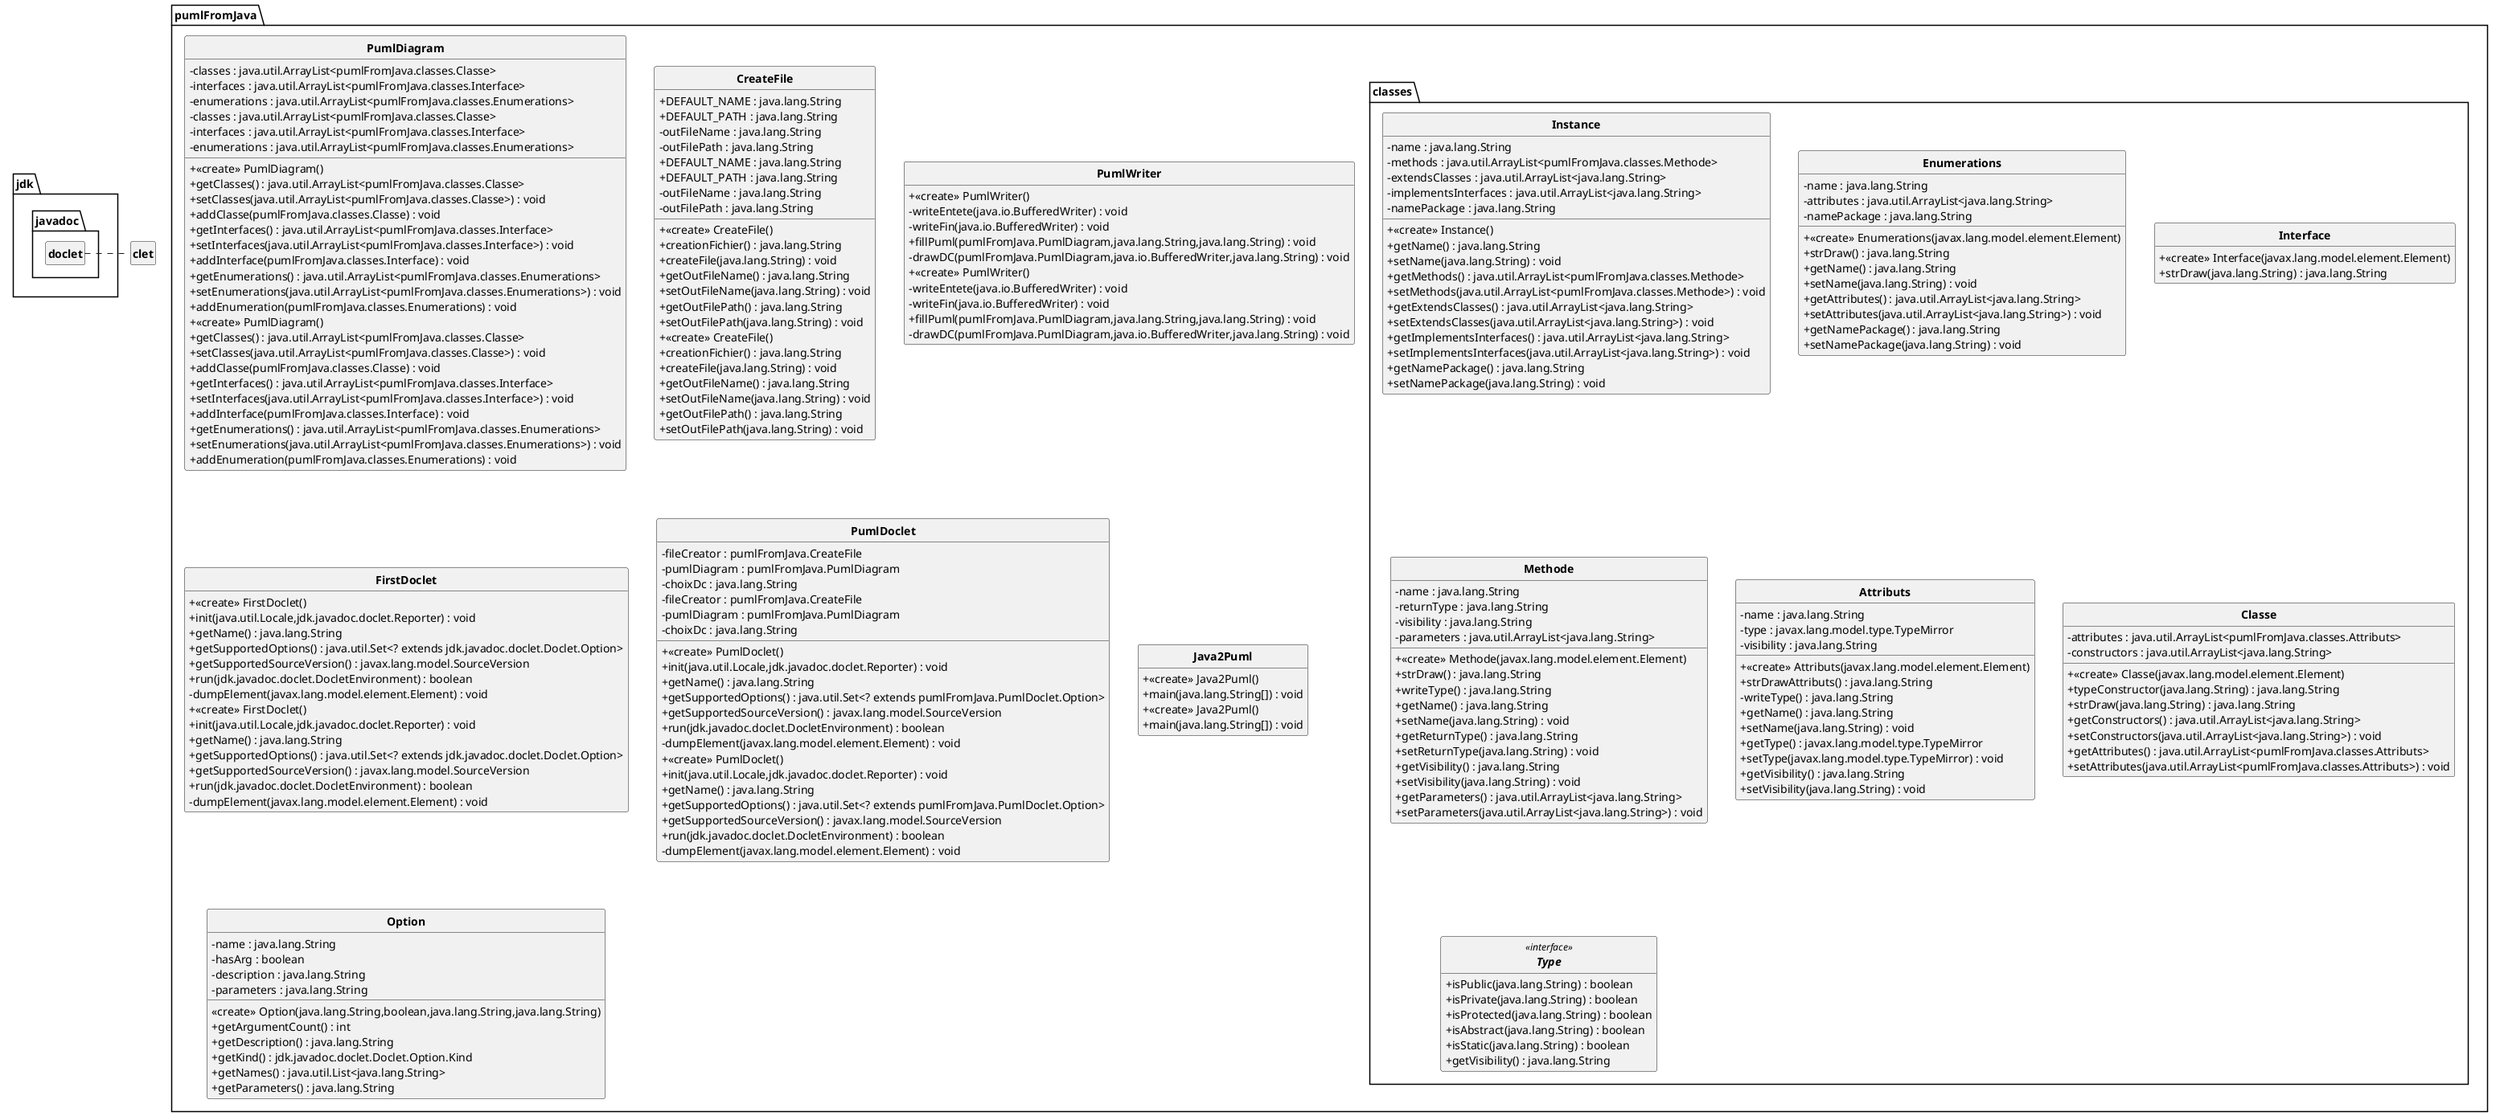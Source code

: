 @startuml
'https://plantuml.com/class-diagram
skinparam classAttributeIconSize 0
skinparam classFontStyle Bold
skinparam style strictuml
hide empty members

class pumlFromJava.PumlDiagram {
- classes : java.util.ArrayList<pumlFromJava.classes.Classe>
- interfaces : java.util.ArrayList<pumlFromJava.classes.Interface>
- enumerations : java.util.ArrayList<pumlFromJava.classes.Enumerations>
+<<create>> PumlDiagram()
+ getClasses() : java.util.ArrayList<pumlFromJava.classes.Classe>
+ setClasses(java.util.ArrayList<pumlFromJava.classes.Classe>) : void
+ addClasse(pumlFromJava.classes.Classe) : void
+ getInterfaces() : java.util.ArrayList<pumlFromJava.classes.Interface>
+ setInterfaces(java.util.ArrayList<pumlFromJava.classes.Interface>) : void
+ addInterface(pumlFromJava.classes.Interface) : void
+ getEnumerations() : java.util.ArrayList<pumlFromJava.classes.Enumerations>
+ setEnumerations(java.util.ArrayList<pumlFromJava.classes.Enumerations>) : void
+ addEnumeration(pumlFromJava.classes.Enumerations) : void
}
class pumlFromJava.CreateFile {
+ DEFAULT_NAME : java.lang.String
+ DEFAULT_PATH : java.lang.String
- outFileName : java.lang.String
- outFilePath : java.lang.String
+<<create>> CreateFile()
+ creationFichier() : java.lang.String
+ createFile(java.lang.String) : void
+ getOutFileName() : java.lang.String
+ setOutFileName(java.lang.String) : void
+ getOutFilePath() : java.lang.String
+ setOutFilePath(java.lang.String) : void
}
class pumlFromJava.PumlWriter {
+<<create>> PumlWriter()
- writeEntete(java.io.BufferedWriter) : void
- writeFin(java.io.BufferedWriter) : void
+ fillPuml(pumlFromJava.PumlDiagram,java.lang.String,java.lang.String) : void
- drawDC(pumlFromJava.PumlDiagram,java.io.BufferedWriter,java.lang.String) : void
}
class pumlFromJava.FirstDoclet {
+<<create>> FirstDoclet()
+ init(java.util.Locale,jdk.javadoc.doclet.Reporter) : void
+ getName() : java.lang.String
+ getSupportedOptions() : java.util.Set<? extends jdk.javadoc.doclet.Doclet.Option>
+ getSupportedSourceVersion() : javax.lang.model.SourceVersion
+ run(jdk.javadoc.doclet.DocletEnvironment) : boolean
- dumpElement(javax.lang.model.element.Element) : void
}
class pumlFromJava.PumlDoclet {
- fileCreator : pumlFromJava.CreateFile
- pumlDiagram : pumlFromJava.PumlDiagram
- choixDc : java.lang.String
+<<create>> PumlDoclet()
+ init(java.util.Locale,jdk.javadoc.doclet.Reporter) : void
+ getName() : java.lang.String
+ getSupportedOptions() : java.util.Set<? extends pumlFromJava.PumlDoclet.Option>
+ getSupportedSourceVersion() : javax.lang.model.SourceVersion
+ run(jdk.javadoc.doclet.DocletEnvironment) : boolean
- dumpElement(javax.lang.model.element.Element) : void
}
class pumlFromJava.Java2Puml {
+<<create>> Java2Puml()
+ main(java.lang.String[]) : void
}
class pumlFromJava.classes.Instance {
- name : java.lang.String
- methods : java.util.ArrayList<pumlFromJava.classes.Methode>
- extendsClasses : java.util.ArrayList<java.lang.String>
- implementsInterfaces : java.util.ArrayList<java.lang.String>
- namePackage : java.lang.String
+<<create>> Instance()
+ getName() : java.lang.String
+ setName(java.lang.String) : void
+ getMethods() : java.util.ArrayList<pumlFromJava.classes.Methode>
+ setMethods(java.util.ArrayList<pumlFromJava.classes.Methode>) : void
+ getExtendsClasses() : java.util.ArrayList<java.lang.String>
+ setExtendsClasses(java.util.ArrayList<java.lang.String>) : void
+ getImplementsInterfaces() : java.util.ArrayList<java.lang.String>
+ setImplementsInterfaces(java.util.ArrayList<java.lang.String>) : void
+ getNamePackage() : java.lang.String
+ setNamePackage(java.lang.String) : void
}
class pumlFromJava.classes.Enumerations {
- name : java.lang.String
- attributes : java.util.ArrayList<java.lang.String>
- namePackage : java.lang.String
+<<create>> Enumerations(javax.lang.model.element.Element)
+ strDraw() : java.lang.String
+ getName() : java.lang.String
+ setName(java.lang.String) : void
+ getAttributes() : java.util.ArrayList<java.lang.String>
+ setAttributes(java.util.ArrayList<java.lang.String>) : void
+ getNamePackage() : java.lang.String
+ setNamePackage(java.lang.String) : void
}
class pumlFromJava.classes.Interface {
+<<create>> Interface(javax.lang.model.element.Element)
+ strDraw(java.lang.String) : java.lang.String
}
class pumlFromJava.classes.Methode {
- name : java.lang.String
- returnType : java.lang.String
- visibility : java.lang.String
- parameters : java.util.ArrayList<java.lang.String>
+<<create>> Methode(javax.lang.model.element.Element)
+ strDraw() : java.lang.String
+ writeType() : java.lang.String
+ getName() : java.lang.String
+ setName(java.lang.String) : void
+ getReturnType() : java.lang.String
+ setReturnType(java.lang.String) : void
+ getVisibility() : java.lang.String
+ setVisibility(java.lang.String) : void
+ getParameters() : java.util.ArrayList<java.lang.String>
+ setParameters(java.util.ArrayList<java.lang.String>) : void
}
class pumlFromJava.classes.Attributs {
- name : java.lang.String
- type : javax.lang.model.type.TypeMirror
- visibility : java.lang.String
+<<create>> Attributs(javax.lang.model.element.Element)
+ strDrawAttributs() : java.lang.String
- writeType() : java.lang.String
+ getName() : java.lang.String
+ setName(java.lang.String) : void
+ getType() : javax.lang.model.type.TypeMirror
+ setType(javax.lang.model.type.TypeMirror) : void
+ getVisibility() : java.lang.String
+ setVisibility(java.lang.String) : void
}
class pumlFromJava.classes.Classe {
- attributes : java.util.ArrayList<pumlFromJava.classes.Attributs>
- constructors : java.util.ArrayList<java.lang.String>
+<<create>> Classe(javax.lang.model.element.Element)
+ typeConstructor(java.lang.String) : java.lang.String
+ strDraw(java.lang.String) : java.lang.String
+ getConstructors() : java.util.ArrayList<java.lang.String>
+ setConstructors(java.util.ArrayList<java.lang.String>) : void
+ getAttributes() : java.util.ArrayList<pumlFromJava.classes.Attributs>
+ setAttributes(java.util.ArrayList<pumlFromJava.classes.Attributs>) : void
}
class pumlFromJava.PumlDiagram {
- classes : java.util.ArrayList<pumlFromJava.classes.Classe>
- interfaces : java.util.ArrayList<pumlFromJava.classes.Interface>
- enumerations : java.util.ArrayList<pumlFromJava.classes.Enumerations>
+<<create>> PumlDiagram()
+ getClasses() : java.util.ArrayList<pumlFromJava.classes.Classe>
+ setClasses(java.util.ArrayList<pumlFromJava.classes.Classe>) : void
+ addClasse(pumlFromJava.classes.Classe) : void
+ getInterfaces() : java.util.ArrayList<pumlFromJava.classes.Interface>
+ setInterfaces(java.util.ArrayList<pumlFromJava.classes.Interface>) : void
+ addInterface(pumlFromJava.classes.Interface) : void
+ getEnumerations() : java.util.ArrayList<pumlFromJava.classes.Enumerations>
+ setEnumerations(java.util.ArrayList<pumlFromJava.classes.Enumerations>) : void
+ addEnumeration(pumlFromJava.classes.Enumerations) : void
}
class pumlFromJava.CreateFile {
+ DEFAULT_NAME : java.lang.String
+ DEFAULT_PATH : java.lang.String
- outFileName : java.lang.String
- outFilePath : java.lang.String
+<<create>> CreateFile()
+ creationFichier() : java.lang.String
+ createFile(java.lang.String) : void
+ getOutFileName() : java.lang.String
+ setOutFileName(java.lang.String) : void
+ getOutFilePath() : java.lang.String
+ setOutFilePath(java.lang.String) : void
}
class pumlFromJava.PumlWriter {
+<<create>> PumlWriter()
- writeEntete(java.io.BufferedWriter) : void
- writeFin(java.io.BufferedWriter) : void
+ fillPuml(pumlFromJava.PumlDiagram,java.lang.String,java.lang.String) : void
- drawDC(pumlFromJava.PumlDiagram,java.io.BufferedWriter,java.lang.String) : void
}
class pumlFromJava.FirstDoclet {
+<<create>> FirstDoclet()
+ init(java.util.Locale,jdk.javadoc.doclet.Reporter) : void
+ getName() : java.lang.String
+ getSupportedOptions() : java.util.Set<? extends jdk.javadoc.doclet.Doclet.Option>
+ getSupportedSourceVersion() : javax.lang.model.SourceVersion
+ run(jdk.javadoc.doclet.DocletEnvironment) : boolean
- dumpElement(javax.lang.model.element.Element) : void
}
class pumlFromJava.PumlDoclet {
- fileCreator : pumlFromJava.CreateFile
- pumlDiagram : pumlFromJava.PumlDiagram
- choixDc : java.lang.String
+<<create>> PumlDoclet()
+ init(java.util.Locale,jdk.javadoc.doclet.Reporter) : void
+ getName() : java.lang.String
+ getSupportedOptions() : java.util.Set<? extends pumlFromJava.PumlDoclet.Option>
+ getSupportedSourceVersion() : javax.lang.model.SourceVersion
+ run(jdk.javadoc.doclet.DocletEnvironment) : boolean
- dumpElement(javax.lang.model.element.Element) : void
}
class pumlFromJava.Java2Puml {
+<<create>> Java2Puml()
+ main(java.lang.String[]) : void
}
class pumlFromJava.Option {
- name : java.lang.String
- hasArg : boolean
- description : java.lang.String
- parameters : java.lang.String
<<create>> Option(java.lang.String,boolean,java.lang.String,java.lang.String)
+ getArgumentCount() : int
+ getDescription() : java.lang.String
+ getKind() : jdk.javadoc.doclet.Doclet.Option.Kind
+ getNames() : java.util.List<java.lang.String>
+ getParameters() : java.lang.String
}
interface pumlFromJava.classes.Type<<interface>> {
+ isPublic(java.lang.String) : boolean
+ isPrivate(java.lang.String) : boolean
+ isProtected(java.lang.String) : boolean
+ isAbstract(java.lang.String) : boolean
+ isStatic(java.lang.String) : boolean
+ getVisibility() : java.lang.String
}

jdk.javadoc.doclet.Doclet

@enduml